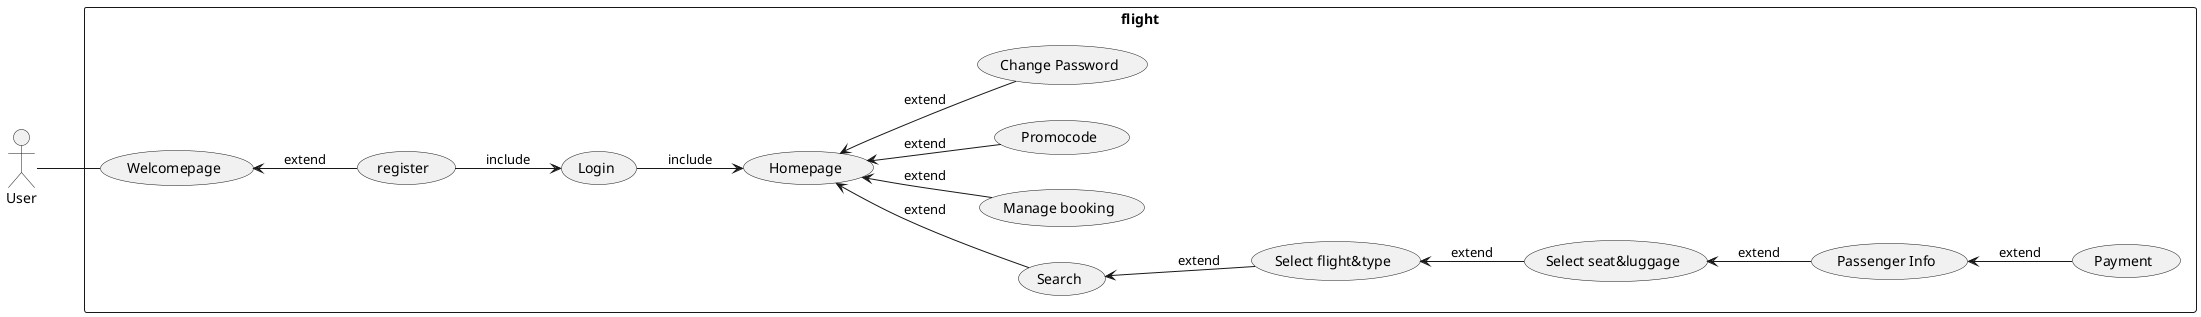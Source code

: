 @startuml userCaseDiagram

left to right direction
actor "User" as user
rectangle flight {
   usecase "Welcomepage" as welcomepage
   usecase "Search" as search
   usecase "Manage booking" as managebooking
   usecase "Promocode" as promocode
   usecase "Payment" as payment
   usecase "Login" as login
   usecase "register" as register
   usecase "Select seat&luggage" as selectseats
   usecase "Select flight&type" as selectflight
   usecase "Passenger Info"as passengerinfo
   usecase "Homepage"  as homepage
   usecase "Change Password"  as changepassword
}
user -- welcomepage
register -up-> welcomepage:extend
register --> login:include
login --> homepage:include
search -up-> homepage:extend
selectflight -up-> search:extend
selectseats -up-> selectflight:extend
passengerinfo -up-> selectseats:extend
payment -up-> passengerinfo:extend
managebooking -up-> homepage:extend
promocode -up-> homepage:extend
changepassword -up-> homepage:extend
@enduml